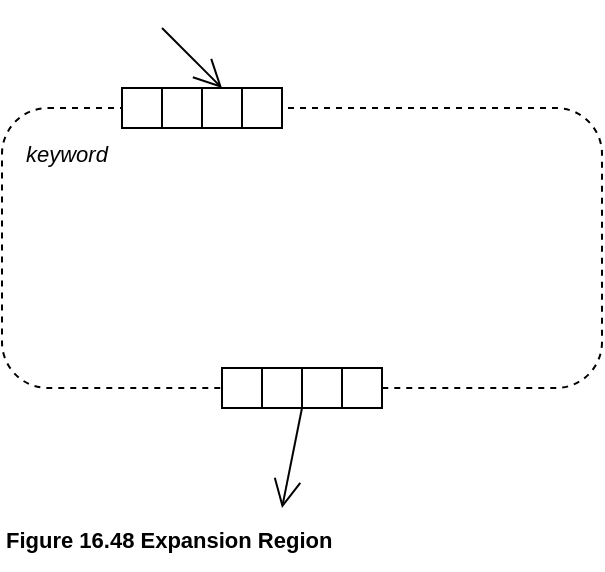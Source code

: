 <mxfile version="21.6.8" type="device" pages="8">
  <diagram name="16.48" id="bBmWOlsHs8DG1bsP0Js9">
    <mxGraphModel dx="878" dy="1372" grid="1" gridSize="10" guides="1" tooltips="1" connect="1" arrows="1" fold="1" page="1" pageScale="1" pageWidth="1169" pageHeight="827" math="0" shadow="0">
      <root>
        <mxCell id="0" />
        <mxCell id="1" parent="0" />
        <mxCell id="QMxZmj_ibqbwuNzn77yx-1" value="&lt;i&gt;keyword&lt;/i&gt;" style="html=1;dashed=1;rounded=1;absoluteArcSize=1;arcSize=46;verticalAlign=top;align=left;spacingTop=10;spacingLeft=10;whiteSpace=wrap;fontFamily=Helvetica;fontSize=11;fontColor=default;" vertex="1" parent="1">
          <mxGeometry y="40" width="300" height="140" as="geometry" />
        </mxCell>
        <mxCell id="QMxZmj_ibqbwuNzn77yx-2" value="" style="group;resizeWidth=0;resizeHeight=0;fontFamily=Helvetica;fontSize=11;fontColor=default;" vertex="1" parent="QMxZmj_ibqbwuNzn77yx-1">
          <mxGeometry width="80" height="20" relative="1" as="geometry">
            <mxPoint x="60" y="-10" as="offset" />
          </mxGeometry>
        </mxCell>
        <mxCell id="QMxZmj_ibqbwuNzn77yx-3" value="" style="resizeWidth=0;resizeHeight=0;points=[[0,0],[0.5,0],[1,0]];html=1;fontFamily=Helvetica;fontSize=11;fontColor=default;" vertex="1" parent="QMxZmj_ibqbwuNzn77yx-2">
          <mxGeometry width="20" height="20" relative="1" as="geometry">
            <mxPoint as="offset" />
          </mxGeometry>
        </mxCell>
        <mxCell id="QMxZmj_ibqbwuNzn77yx-4" value="" style="resizeWidth=0;resizeHeight=0;points=[[0,0],[0.5,0],[1,0]];html=1;fontFamily=Helvetica;fontSize=11;fontColor=default;" vertex="1" parent="QMxZmj_ibqbwuNzn77yx-2">
          <mxGeometry width="20" height="20" relative="1" as="geometry">
            <mxPoint x="20" as="offset" />
          </mxGeometry>
        </mxCell>
        <mxCell id="QMxZmj_ibqbwuNzn77yx-5" value="" style="resizeWidth=0;resizeHeight=0;points=[[0,0],[0.5,0],[1,0]];html=1;fontFamily=Helvetica;fontSize=11;fontColor=default;" vertex="1" parent="QMxZmj_ibqbwuNzn77yx-2">
          <mxGeometry width="20" height="20" relative="1" as="geometry">
            <mxPoint x="40" as="offset" />
          </mxGeometry>
        </mxCell>
        <mxCell id="QMxZmj_ibqbwuNzn77yx-6" value="" style="resizeWidth=0;resizeHeight=0;points=[[0,0],[0.5,0],[1,0]];html=1;fontFamily=Helvetica;fontSize=11;fontColor=default;" vertex="1" parent="QMxZmj_ibqbwuNzn77yx-2">
          <mxGeometry width="20" height="20" relative="1" as="geometry">
            <mxPoint x="60" as="offset" />
          </mxGeometry>
        </mxCell>
        <mxCell id="QMxZmj_ibqbwuNzn77yx-17" value="" style="group;resizeWidth=0;resizeHeight=0;html=1;fontFamily=Helvetica;fontSize=11;fontColor=default;" vertex="1" parent="QMxZmj_ibqbwuNzn77yx-1">
          <mxGeometry x="1" y="1" width="80" height="20" relative="1" as="geometry">
            <mxPoint x="-190" y="-10" as="offset" />
          </mxGeometry>
        </mxCell>
        <mxCell id="QMxZmj_ibqbwuNzn77yx-18" value="" style="resizeWidth=0;resizeHeight=0;points=[[0,1],[0.5,1],[1,1]];html=1;fontFamily=Helvetica;fontSize=11;fontColor=default;" vertex="1" parent="QMxZmj_ibqbwuNzn77yx-17">
          <mxGeometry width="20" height="20" relative="1" as="geometry">
            <mxPoint as="offset" />
          </mxGeometry>
        </mxCell>
        <mxCell id="QMxZmj_ibqbwuNzn77yx-19" value="" style="resizeWidth=0;resizeHeight=0;points=[[0,1],[0.5,1],[1,1]];html=1;fontFamily=Helvetica;fontSize=11;fontColor=default;" vertex="1" parent="QMxZmj_ibqbwuNzn77yx-17">
          <mxGeometry width="20" height="20" relative="1" as="geometry">
            <mxPoint x="20" as="offset" />
          </mxGeometry>
        </mxCell>
        <mxCell id="QMxZmj_ibqbwuNzn77yx-20" value="" style="resizeWidth=0;resizeHeight=0;points=[[0,1],[0.5,1],[1,1]];html=1;fontFamily=Helvetica;fontSize=11;fontColor=default;" vertex="1" parent="QMxZmj_ibqbwuNzn77yx-17">
          <mxGeometry width="20" height="20" relative="1" as="geometry">
            <mxPoint x="40" as="offset" />
          </mxGeometry>
        </mxCell>
        <mxCell id="QMxZmj_ibqbwuNzn77yx-21" value="" style="resizeWidth=0;resizeHeight=0;points=[[0,1],[0.5,1],[1,1]];html=1;fontFamily=Helvetica;fontSize=11;fontColor=default;" vertex="1" parent="QMxZmj_ibqbwuNzn77yx-17">
          <mxGeometry width="20" height="20" relative="1" as="geometry">
            <mxPoint x="60" as="offset" />
          </mxGeometry>
        </mxCell>
        <mxCell id="QMxZmj_ibqbwuNzn77yx-42" style="shape=connector;rounded=0;orthogonalLoop=1;jettySize=auto;html=1;labelBackgroundColor=none;strokeColor=default;fontFamily=Helvetica;fontSize=11;fontColor=default;endArrow=open;endFill=0;endSize=12;entryX=0.5;entryY=0;entryDx=0;entryDy=0;" edge="1" parent="QMxZmj_ibqbwuNzn77yx-1" target="QMxZmj_ibqbwuNzn77yx-5">
          <mxGeometry relative="1" as="geometry">
            <mxPoint x="80" y="-40" as="sourcePoint" />
          </mxGeometry>
        </mxCell>
        <mxCell id="QMxZmj_ibqbwuNzn77yx-43" style="shape=connector;rounded=0;orthogonalLoop=1;jettySize=auto;html=1;exitX=1;exitY=1;exitDx=0;exitDy=0;labelBackgroundColor=none;strokeColor=default;fontFamily=Helvetica;fontSize=11;fontColor=default;endArrow=open;endFill=0;endSize=12;" edge="1" parent="QMxZmj_ibqbwuNzn77yx-1">
          <mxGeometry relative="1" as="geometry">
            <mxPoint x="140" y="200" as="targetPoint" />
            <mxPoint x="150" y="150" as="sourcePoint" />
          </mxGeometry>
        </mxCell>
        <mxCell id="QMxZmj_ibqbwuNzn77yx-44" value="&lt;b&gt;Figure 16.48 Expansion Region&lt;/b&gt;" style="text;html=1;align=left;verticalAlign=middle;resizable=0;points=[];autosize=1;strokeColor=none;fillColor=none;fontSize=11;fontFamily=Helvetica;fontColor=default;" vertex="1" parent="1">
          <mxGeometry y="241" width="190" height="30" as="geometry" />
        </mxCell>
      </root>
    </mxGraphModel>
  </diagram>
  <diagram id="QM66XtTbNOZU-AHZEg-W" name="16.49">
    <mxGraphModel dx="878" dy="1372" grid="1" gridSize="10" guides="1" tooltips="1" connect="1" arrows="1" fold="1" page="1" pageScale="1" pageWidth="1169" pageHeight="827" math="0" shadow="0">
      <root>
        <mxCell id="0" />
        <mxCell id="1" parent="0" />
        <mxCell id="FWrXFtlrVAKw_D48oTx4-1" value="&lt;i&gt;keyword&lt;/i&gt;&lt;br&gt;&lt;br&gt;&lt;blockquote style=&quot;margin: 0 0 0 40px; border: none; padding: 0px;&quot;&gt;identifier: behaviorDescription&lt;/blockquote&gt;" style="html=1;rounded=1;absoluteArcSize=1;arcSize=46;verticalAlign=top;align=left;spacingTop=10;spacingLeft=10;whiteSpace=wrap;fontFamily=Helvetica;fontSize=11;fontColor=default;" vertex="1" parent="1">
          <mxGeometry y="39" width="230" height="81" as="geometry" />
        </mxCell>
        <mxCell id="FWrXFtlrVAKw_D48oTx4-2" value="" style="group;resizeWidth=0;resizeHeight=0;fontFamily=Helvetica;fontSize=11;fontColor=default;" vertex="1" parent="FWrXFtlrVAKw_D48oTx4-1">
          <mxGeometry width="80" height="20" relative="1" as="geometry">
            <mxPoint x="30" y="-10" as="offset" />
          </mxGeometry>
        </mxCell>
        <mxCell id="FWrXFtlrVAKw_D48oTx4-3" value="" style="resizeWidth=0;resizeHeight=0;points=[[0,0],[0.5,0],[1,0]];html=1;fontFamily=Helvetica;fontSize=11;fontColor=default;" vertex="1" parent="FWrXFtlrVAKw_D48oTx4-2">
          <mxGeometry width="20" height="20" relative="1" as="geometry">
            <mxPoint as="offset" />
          </mxGeometry>
        </mxCell>
        <mxCell id="FWrXFtlrVAKw_D48oTx4-4" value="" style="resizeWidth=0;resizeHeight=0;points=[[0,0],[0.5,0],[1,0]];html=1;fontFamily=Helvetica;fontSize=11;fontColor=default;" vertex="1" parent="FWrXFtlrVAKw_D48oTx4-2">
          <mxGeometry width="20" height="20" relative="1" as="geometry">
            <mxPoint x="20" as="offset" />
          </mxGeometry>
        </mxCell>
        <mxCell id="FWrXFtlrVAKw_D48oTx4-5" value="" style="resizeWidth=0;resizeHeight=0;points=[[0,0],[0.5,0],[1,0]];html=1;fontFamily=Helvetica;fontSize=11;fontColor=default;" vertex="1" parent="FWrXFtlrVAKw_D48oTx4-2">
          <mxGeometry width="20" height="20" relative="1" as="geometry">
            <mxPoint x="40" as="offset" />
          </mxGeometry>
        </mxCell>
        <mxCell id="FWrXFtlrVAKw_D48oTx4-6" value="" style="resizeWidth=0;resizeHeight=0;points=[[0,0],[0.5,0],[1,0]];html=1;fontFamily=Helvetica;fontSize=11;fontColor=default;" vertex="1" parent="FWrXFtlrVAKw_D48oTx4-2">
          <mxGeometry width="20" height="20" relative="1" as="geometry">
            <mxPoint x="60" as="offset" />
          </mxGeometry>
        </mxCell>
        <mxCell id="FWrXFtlrVAKw_D48oTx4-7" value="" style="group;resizeWidth=0;resizeHeight=0;html=1;fontFamily=Helvetica;fontSize=11;fontColor=default;" vertex="1" parent="FWrXFtlrVAKw_D48oTx4-1">
          <mxGeometry x="1" y="1" width="80" height="20" relative="1" as="geometry">
            <mxPoint x="-160" y="-10" as="offset" />
          </mxGeometry>
        </mxCell>
        <mxCell id="FWrXFtlrVAKw_D48oTx4-8" value="" style="resizeWidth=0;resizeHeight=0;points=[[0,1],[0.5,1],[1,1]];html=1;fontFamily=Helvetica;fontSize=11;fontColor=default;" vertex="1" parent="FWrXFtlrVAKw_D48oTx4-7">
          <mxGeometry width="20" height="20" relative="1" as="geometry">
            <mxPoint as="offset" />
          </mxGeometry>
        </mxCell>
        <mxCell id="FWrXFtlrVAKw_D48oTx4-9" value="" style="resizeWidth=0;resizeHeight=0;points=[[0,1],[0.5,1],[1,1]];html=1;fontFamily=Helvetica;fontSize=11;fontColor=default;" vertex="1" parent="FWrXFtlrVAKw_D48oTx4-7">
          <mxGeometry width="20" height="20" relative="1" as="geometry">
            <mxPoint x="20" as="offset" />
          </mxGeometry>
        </mxCell>
        <mxCell id="FWrXFtlrVAKw_D48oTx4-10" value="" style="resizeWidth=0;resizeHeight=0;points=[[0,1],[0.5,1],[1,1]];html=1;fontFamily=Helvetica;fontSize=11;fontColor=default;" vertex="1" parent="FWrXFtlrVAKw_D48oTx4-7">
          <mxGeometry width="20" height="20" relative="1" as="geometry">
            <mxPoint x="40" as="offset" />
          </mxGeometry>
        </mxCell>
        <mxCell id="FWrXFtlrVAKw_D48oTx4-11" value="" style="resizeWidth=0;resizeHeight=0;points=[[0,1],[0.5,1],[1,1]];html=1;fontFamily=Helvetica;fontSize=11;fontColor=default;" vertex="1" parent="FWrXFtlrVAKw_D48oTx4-7">
          <mxGeometry width="20" height="20" relative="1" as="geometry">
            <mxPoint x="60" as="offset" />
          </mxGeometry>
        </mxCell>
        <mxCell id="FWrXFtlrVAKw_D48oTx4-12" style="shape=connector;rounded=0;orthogonalLoop=1;jettySize=auto;html=1;labelBackgroundColor=none;strokeColor=default;fontFamily=Helvetica;fontSize=11;fontColor=default;endArrow=open;endFill=0;endSize=12;entryX=0.5;entryY=0;entryDx=0;entryDy=0;" edge="1" parent="FWrXFtlrVAKw_D48oTx4-1">
          <mxGeometry relative="1" as="geometry">
            <mxPoint x="40" y="-39" as="sourcePoint" />
            <mxPoint x="80" y="-10" as="targetPoint" />
          </mxGeometry>
        </mxCell>
        <mxCell id="FWrXFtlrVAKw_D48oTx4-13" style="shape=connector;rounded=0;orthogonalLoop=1;jettySize=auto;html=1;exitX=1;exitY=1;exitDx=0;exitDy=0;labelBackgroundColor=none;strokeColor=default;fontFamily=Helvetica;fontSize=11;fontColor=default;endArrow=open;endFill=0;endSize=12;" edge="1" parent="FWrXFtlrVAKw_D48oTx4-1">
          <mxGeometry relative="1" as="geometry">
            <mxPoint x="102.333" y="120.714" as="targetPoint" />
            <mxPoint x="110" y="91.786" as="sourcePoint" />
          </mxGeometry>
        </mxCell>
        <mxCell id="FWrXFtlrVAKw_D48oTx4-14" value="&lt;b&gt;Figure 16.49 Shorthand notation for expansion region containing single node&lt;/b&gt;" style="text;html=1;align=left;verticalAlign=middle;resizable=0;points=[];autosize=1;strokeColor=none;fillColor=none;fontSize=11;fontFamily=Helvetica;fontColor=default;" vertex="1" parent="1">
          <mxGeometry y="160" width="430" height="30" as="geometry" />
        </mxCell>
      </root>
    </mxGraphModel>
  </diagram>
  <diagram id="GHJMHzLO9I4IyYOpo54x" name="16.50">
    <mxGraphModel dx="878" dy="1372" grid="1" gridSize="10" guides="1" tooltips="1" connect="1" arrows="1" fold="1" page="1" pageScale="1" pageWidth="1169" pageHeight="827" math="0" shadow="0">
      <root>
        <mxCell id="0" />
        <mxCell id="1" parent="0" />
        <mxCell id="cHQvd_dJRWRnFwOQ1Hxx-1" value="&lt;i&gt;keyword&lt;/i&gt;" style="html=1;dashed=1;rounded=1;absoluteArcSize=1;arcSize=46;verticalAlign=top;align=left;spacingTop=10;spacingLeft=10;whiteSpace=wrap;fontFamily=Helvetica;fontSize=11;fontColor=default;" vertex="1" parent="1">
          <mxGeometry y="46" width="300" height="161" as="geometry" />
        </mxCell>
        <mxCell id="cHQvd_dJRWRnFwOQ1Hxx-2" value="" style="group;resizeWidth=0;resizeHeight=0;fontFamily=Helvetica;fontSize=11;fontColor=default;" vertex="1" parent="cHQvd_dJRWRnFwOQ1Hxx-1">
          <mxGeometry width="80" height="20" relative="1" as="geometry">
            <mxPoint x="60" y="-10" as="offset" />
          </mxGeometry>
        </mxCell>
        <mxCell id="cHQvd_dJRWRnFwOQ1Hxx-3" value="" style="resizeWidth=0;resizeHeight=0;points=[[0,0],[0.5,0],[1,0]];html=1;fontFamily=Helvetica;fontSize=11;fontColor=default;" vertex="1" parent="cHQvd_dJRWRnFwOQ1Hxx-2">
          <mxGeometry width="20" height="20" relative="1" as="geometry">
            <mxPoint as="offset" />
          </mxGeometry>
        </mxCell>
        <mxCell id="cHQvd_dJRWRnFwOQ1Hxx-4" value="" style="resizeWidth=0;resizeHeight=0;points=[[0,0],[0.5,0],[1,0]];html=1;fontFamily=Helvetica;fontSize=11;fontColor=default;" vertex="1" parent="cHQvd_dJRWRnFwOQ1Hxx-2">
          <mxGeometry width="20" height="20" relative="1" as="geometry">
            <mxPoint x="20" as="offset" />
          </mxGeometry>
        </mxCell>
        <mxCell id="cHQvd_dJRWRnFwOQ1Hxx-5" value="" style="resizeWidth=0;resizeHeight=0;points=[[0,0],[0.5,0],[1,0]];html=1;fontFamily=Helvetica;fontSize=11;fontColor=default;" vertex="1" parent="cHQvd_dJRWRnFwOQ1Hxx-2">
          <mxGeometry width="20" height="20" relative="1" as="geometry">
            <mxPoint x="40" as="offset" />
          </mxGeometry>
        </mxCell>
        <mxCell id="cHQvd_dJRWRnFwOQ1Hxx-6" value="" style="resizeWidth=0;resizeHeight=0;points=[[0,0],[0.5,0],[1,0]];html=1;fontFamily=Helvetica;fontSize=11;fontColor=default;" vertex="1" parent="cHQvd_dJRWRnFwOQ1Hxx-2">
          <mxGeometry width="20" height="20" relative="1" as="geometry">
            <mxPoint x="60" as="offset" />
          </mxGeometry>
        </mxCell>
        <mxCell id="cHQvd_dJRWRnFwOQ1Hxx-7" value="" style="group;resizeWidth=0;resizeHeight=0;html=1;fontFamily=Helvetica;fontSize=11;fontColor=default;" vertex="1" parent="cHQvd_dJRWRnFwOQ1Hxx-1">
          <mxGeometry x="1" y="1" width="80" height="20" relative="1" as="geometry">
            <mxPoint x="-180" y="-10" as="offset" />
          </mxGeometry>
        </mxCell>
        <mxCell id="cHQvd_dJRWRnFwOQ1Hxx-8" value="" style="resizeWidth=0;resizeHeight=0;points=[[0,1],[0.5,1],[1,1]];html=1;fontFamily=Helvetica;fontSize=11;fontColor=default;" vertex="1" parent="cHQvd_dJRWRnFwOQ1Hxx-7">
          <mxGeometry width="20" height="20" relative="1" as="geometry">
            <mxPoint as="offset" />
          </mxGeometry>
        </mxCell>
        <mxCell id="cHQvd_dJRWRnFwOQ1Hxx-9" value="" style="resizeWidth=0;resizeHeight=0;points=[[0,1],[0.5,1],[1,1]];html=1;fontFamily=Helvetica;fontSize=11;fontColor=default;" vertex="1" parent="cHQvd_dJRWRnFwOQ1Hxx-7">
          <mxGeometry width="20" height="20" relative="1" as="geometry">
            <mxPoint x="20" as="offset" />
          </mxGeometry>
        </mxCell>
        <mxCell id="cHQvd_dJRWRnFwOQ1Hxx-10" value="" style="resizeWidth=0;resizeHeight=0;points=[[0,1],[0.5,1],[1,1]];html=1;fontFamily=Helvetica;fontSize=11;fontColor=default;" vertex="1" parent="cHQvd_dJRWRnFwOQ1Hxx-7">
          <mxGeometry width="20" height="20" relative="1" as="geometry">
            <mxPoint x="40" as="offset" />
          </mxGeometry>
        </mxCell>
        <mxCell id="cHQvd_dJRWRnFwOQ1Hxx-11" value="" style="resizeWidth=0;resizeHeight=0;points=[[0,1],[0.5,1],[1,1]];html=1;fontFamily=Helvetica;fontSize=11;fontColor=default;" vertex="1" parent="cHQvd_dJRWRnFwOQ1Hxx-7">
          <mxGeometry width="20" height="20" relative="1" as="geometry">
            <mxPoint x="60" as="offset" />
          </mxGeometry>
        </mxCell>
        <mxCell id="cHQvd_dJRWRnFwOQ1Hxx-12" style="shape=connector;rounded=0;orthogonalLoop=1;jettySize=auto;html=1;labelBackgroundColor=none;strokeColor=default;fontFamily=Helvetica;fontSize=11;fontColor=default;endArrow=open;endFill=0;endSize=12;entryX=0.5;entryY=0;entryDx=0;entryDy=0;" edge="1" parent="cHQvd_dJRWRnFwOQ1Hxx-1" target="cHQvd_dJRWRnFwOQ1Hxx-5">
          <mxGeometry relative="1" as="geometry">
            <mxPoint x="80" y="-46" as="sourcePoint" />
          </mxGeometry>
        </mxCell>
        <mxCell id="cHQvd_dJRWRnFwOQ1Hxx-13" style="shape=connector;rounded=0;orthogonalLoop=1;jettySize=auto;html=1;exitX=0;exitY=1;exitDx=0;exitDy=0;labelBackgroundColor=none;strokeColor=default;fontFamily=Helvetica;fontSize=11;fontColor=default;endArrow=open;endFill=0;endSize=12;" edge="1" parent="cHQvd_dJRWRnFwOQ1Hxx-1" source="cHQvd_dJRWRnFwOQ1Hxx-10">
          <mxGeometry relative="1" as="geometry">
            <mxPoint x="140" y="211" as="targetPoint" />
            <mxPoint x="150" y="172.5" as="sourcePoint" />
          </mxGeometry>
        </mxCell>
        <mxCell id="SfZ7Hu1IFc5bxv_xxCwx-1" value="&lt;div style=&quot;&quot;&gt;&lt;span style=&quot;background-color: initial;&quot;&gt;identifier: behaviorDescription&lt;/span&gt;&lt;/div&gt;" style="html=1;rounded=1;absoluteArcSize=1;arcSize=46;verticalAlign=top;align=center;spacingTop=10;spacingLeft=10;whiteSpace=wrap;fontFamily=Helvetica;fontSize=11;fontColor=default;" vertex="1" parent="cHQvd_dJRWRnFwOQ1Hxx-1">
          <mxGeometry x="35" y="52.46" width="230" height="56.08" as="geometry" />
        </mxCell>
        <mxCell id="SfZ7Hu1IFc5bxv_xxCwx-2" value="" style="group;resizeWidth=0;resizeHeight=0;fontFamily=Helvetica;fontSize=11;fontColor=default;" vertex="1" parent="SfZ7Hu1IFc5bxv_xxCwx-1">
          <mxGeometry width="80" height="20" relative="1" as="geometry">
            <mxPoint x="70" y="-10" as="offset" />
          </mxGeometry>
        </mxCell>
        <mxCell id="SfZ7Hu1IFc5bxv_xxCwx-5" value="" style="resizeWidth=0;resizeHeight=0;points=[[0,0],[0.5,0],[1,0]];html=1;fontFamily=Helvetica;fontSize=11;fontColor=default;" vertex="1" parent="SfZ7Hu1IFc5bxv_xxCwx-2">
          <mxGeometry width="20" height="20" relative="1" as="geometry">
            <mxPoint x="40" as="offset" />
          </mxGeometry>
        </mxCell>
        <mxCell id="SfZ7Hu1IFc5bxv_xxCwx-7" value="" style="group;resizeWidth=0;resizeHeight=0;html=1;fontFamily=Helvetica;fontSize=11;fontColor=default;" vertex="1" parent="SfZ7Hu1IFc5bxv_xxCwx-1">
          <mxGeometry x="1" y="1" width="80" height="20" relative="1" as="geometry">
            <mxPoint x="-150" y="-10" as="offset" />
          </mxGeometry>
        </mxCell>
        <mxCell id="SfZ7Hu1IFc5bxv_xxCwx-9" value="" style="resizeWidth=0;resizeHeight=0;points=[[0,1],[0.5,1],[1,1]];html=1;fontFamily=Helvetica;fontSize=11;fontColor=default;" vertex="1" parent="SfZ7Hu1IFc5bxv_xxCwx-7">
          <mxGeometry width="20" height="20" relative="1" as="geometry">
            <mxPoint x="20" as="offset" />
          </mxGeometry>
        </mxCell>
        <mxCell id="SfZ7Hu1IFc5bxv_xxCwx-12" style="shape=connector;rounded=0;orthogonalLoop=1;jettySize=auto;html=1;labelBackgroundColor=none;strokeColor=default;fontFamily=Helvetica;fontSize=11;fontColor=default;endArrow=open;endFill=0;endSize=12;entryX=0.5;entryY=0;entryDx=0;entryDy=0;exitX=0.75;exitY=1;exitDx=0;exitDy=0;" edge="1" parent="cHQvd_dJRWRnFwOQ1Hxx-1" source="cHQvd_dJRWRnFwOQ1Hxx-2" target="SfZ7Hu1IFc5bxv_xxCwx-5">
          <mxGeometry relative="1" as="geometry">
            <mxPoint x="75" y="25.459" as="sourcePoint" />
            <mxPoint x="115" y="45.537" as="targetPoint" />
          </mxGeometry>
        </mxCell>
        <mxCell id="SfZ7Hu1IFc5bxv_xxCwx-13" style="shape=connector;rounded=0;orthogonalLoop=1;jettySize=auto;html=1;exitX=0.5;exitY=1;exitDx=0;exitDy=0;labelBackgroundColor=none;strokeColor=default;fontFamily=Helvetica;fontSize=11;fontColor=default;endArrow=open;endFill=0;endSize=12;entryX=0.5;entryY=0;entryDx=0;entryDy=0;" edge="1" parent="cHQvd_dJRWRnFwOQ1Hxx-1" source="SfZ7Hu1IFc5bxv_xxCwx-9" target="cHQvd_dJRWRnFwOQ1Hxx-7">
          <mxGeometry relative="1" as="geometry">
            <mxPoint x="137.333" y="136.036" as="targetPoint" />
            <mxPoint x="145" y="116.007" as="sourcePoint" />
          </mxGeometry>
        </mxCell>
        <mxCell id="cHQvd_dJRWRnFwOQ1Hxx-14" value="&lt;b&gt;Figure 16.50 Full form of previous shorthand notation&lt;/b&gt;" style="text;html=1;align=left;verticalAlign=middle;resizable=0;points=[];autosize=1;strokeColor=none;fillColor=none;fontSize=11;fontFamily=Helvetica;fontColor=default;" vertex="1" parent="1">
          <mxGeometry y="257" width="300" height="30" as="geometry" />
        </mxCell>
      </root>
    </mxGraphModel>
  </diagram>
  <diagram id="j0O1ZlVzwF-22bzD7BE5" name="16.51">
    <mxGraphModel dx="878" dy="545" grid="1" gridSize="10" guides="1" tooltips="1" connect="1" arrows="1" fold="1" page="1" pageScale="1" pageWidth="1169" pageHeight="827" math="0" shadow="0">
      <root>
        <mxCell id="0" />
        <mxCell id="1" parent="0" />
        <mxCell id="eXHgApr6XJoIik02pLrf-3" value="name" style="html=1;dashed=0;rounded=1;absoluteArcSize=1;arcSize=20;verticalAlign=middle;align=center;whiteSpace=wrap;fontFamily=Helvetica;fontSize=11;fontColor=default;" vertex="1" parent="1">
          <mxGeometry width="80" height="40" as="geometry" />
        </mxCell>
        <mxCell id="eXHgApr6XJoIik02pLrf-4" value="*" style="text;resizeWidth=0;resizeHeight=0;points=[];part=1;verticalAlign=middle;align=center;html=1;fontSize=11;fontFamily=Helvetica;fontColor=default;spacingTop=-16;" vertex="1" parent="eXHgApr6XJoIik02pLrf-3">
          <mxGeometry x="1" y="0.5" width="20" height="20" relative="1" as="geometry">
            <mxPoint x="-20" y="-10" as="offset" />
          </mxGeometry>
        </mxCell>
        <mxCell id="eXHgApr6XJoIik02pLrf-5" value="&lt;b&gt;Figure 16.51 Notation for expansion region with one behavior invocation&lt;/b&gt;" style="text;html=1;align=left;verticalAlign=middle;resizable=0;points=[];autosize=1;strokeColor=none;fillColor=none;fontSize=11;fontFamily=Helvetica;fontColor=default;" vertex="1" parent="1">
          <mxGeometry y="40" width="400" height="30" as="geometry" />
        </mxCell>
      </root>
    </mxGraphModel>
  </diagram>
  <diagram id="D3hnNaM1nntfPeO9-uUE" name="16.52">
    <mxGraphModel dx="878" dy="545" grid="1" gridSize="10" guides="1" tooltips="1" connect="1" arrows="1" fold="1" page="1" pageScale="1" pageWidth="1169" pageHeight="827" math="0" shadow="0">
      <root>
        <mxCell id="0" />
        <mxCell id="1" parent="0" />
        <mxCell id="H0XsbW516C0J8K3YuJoE-2" value="«parallel»" style="html=1;dashed=1;rounded=1;absoluteArcSize=1;arcSize=58;verticalAlign=top;align=left;spacingTop=20;spacingLeft=20;whiteSpace=wrap;fontFamily=Helvetica;fontSize=11;fontColor=default;" vertex="1" parent="1">
          <mxGeometry x="30" y="80" width="420" height="220" as="geometry" />
        </mxCell>
        <mxCell id="H0XsbW516C0J8K3YuJoE-3" value="" style="group;resizeWidth=0;resizeHeight=0;fontFamily=Helvetica;fontSize=11;fontColor=default;" vertex="1" parent="H0XsbW516C0J8K3YuJoE-2">
          <mxGeometry width="80" height="20" relative="1" as="geometry">
            <mxPoint x="70" y="-10" as="offset" />
          </mxGeometry>
        </mxCell>
        <mxCell id="H0XsbW516C0J8K3YuJoE-4" value="" style="resizeWidth=0;resizeHeight=0;points=[[0,0],[0.5,0],[1,0]];html=1;fontFamily=Helvetica;fontSize=11;fontColor=default;" vertex="1" parent="H0XsbW516C0J8K3YuJoE-3">
          <mxGeometry width="20" height="20" relative="1" as="geometry">
            <mxPoint as="offset" />
          </mxGeometry>
        </mxCell>
        <mxCell id="H0XsbW516C0J8K3YuJoE-5" value="" style="resizeWidth=0;resizeHeight=0;points=[[0,0],[0.5,0],[1,0]];html=1;fontFamily=Helvetica;fontSize=11;fontColor=default;" vertex="1" parent="H0XsbW516C0J8K3YuJoE-3">
          <mxGeometry width="20" height="20" relative="1" as="geometry">
            <mxPoint x="20" as="offset" />
          </mxGeometry>
        </mxCell>
        <mxCell id="H0XsbW516C0J8K3YuJoE-6" value="" style="resizeWidth=0;resizeHeight=0;points=[[0,0],[0.5,0],[1,0]];html=1;fontFamily=Helvetica;fontSize=11;fontColor=default;" vertex="1" parent="H0XsbW516C0J8K3YuJoE-3">
          <mxGeometry width="20" height="20" relative="1" as="geometry">
            <mxPoint x="40" as="offset" />
          </mxGeometry>
        </mxCell>
        <mxCell id="H0XsbW516C0J8K3YuJoE-7" value="" style="resizeWidth=0;resizeHeight=0;points=[[0,0],[0.5,0],[1,0]];html=1;fontFamily=Helvetica;fontSize=11;fontColor=default;" vertex="1" parent="H0XsbW516C0J8K3YuJoE-3">
          <mxGeometry width="20" height="20" relative="1" as="geometry">
            <mxPoint x="60" as="offset" />
          </mxGeometry>
        </mxCell>
        <mxCell id="H0XsbW516C0J8K3YuJoE-8" value="" style="group;resizeWidth=0;resizeHeight=0;fontFamily=Helvetica;fontSize=11;fontColor=default;" vertex="1" parent="H0XsbW516C0J8K3YuJoE-2">
          <mxGeometry x="1" width="80" height="20" relative="1" as="geometry">
            <mxPoint x="-110" y="-10" as="offset" />
          </mxGeometry>
        </mxCell>
        <mxCell id="H0XsbW516C0J8K3YuJoE-9" value="" style="resizeWidth=0;resizeHeight=0;points=[[0,0],[0.5,0],[1,0]];html=1;fontFamily=Helvetica;fontSize=11;fontColor=default;" vertex="1" parent="H0XsbW516C0J8K3YuJoE-8">
          <mxGeometry width="20" height="20" relative="1" as="geometry">
            <mxPoint as="offset" />
          </mxGeometry>
        </mxCell>
        <mxCell id="H0XsbW516C0J8K3YuJoE-10" value="" style="resizeWidth=0;resizeHeight=0;points=[[0,0],[0.5,0],[1,0]];html=1;fontFamily=Helvetica;fontSize=11;fontColor=default;" vertex="1" parent="H0XsbW516C0J8K3YuJoE-8">
          <mxGeometry width="20" height="20" relative="1" as="geometry">
            <mxPoint x="20" as="offset" />
          </mxGeometry>
        </mxCell>
        <mxCell id="H0XsbW516C0J8K3YuJoE-11" value="" style="resizeWidth=0;resizeHeight=0;points=[[0,0],[0.5,0],[1,0]];html=1;fontFamily=Helvetica;fontSize=11;fontColor=default;" vertex="1" parent="H0XsbW516C0J8K3YuJoE-8">
          <mxGeometry width="20" height="20" relative="1" as="geometry">
            <mxPoint x="40" as="offset" />
          </mxGeometry>
        </mxCell>
        <mxCell id="H0XsbW516C0J8K3YuJoE-12" value="" style="resizeWidth=0;resizeHeight=0;points=[[0,0],[0.5,0],[1,0]];html=1;fontFamily=Helvetica;fontSize=11;fontColor=default;" vertex="1" parent="H0XsbW516C0J8K3YuJoE-8">
          <mxGeometry width="20" height="20" relative="1" as="geometry">
            <mxPoint x="60" as="offset" />
          </mxGeometry>
        </mxCell>
        <mxCell id="H0XsbW516C0J8K3YuJoE-13" value="" style="group;resizeWidth=0;resizeHeight=0;fontFamily=Helvetica;fontSize=11;fontColor=default;" vertex="1" parent="H0XsbW516C0J8K3YuJoE-2">
          <mxGeometry y="1" width="80" height="20" relative="1" as="geometry">
            <mxPoint x="180" y="-10" as="offset" />
          </mxGeometry>
        </mxCell>
        <mxCell id="H0XsbW516C0J8K3YuJoE-14" value="" style="resizeWidth=0;resizeHeight=0;points=[[0,1],[0.5,1],[1,1]];html=1;fontFamily=Helvetica;fontSize=11;fontColor=default;" vertex="1" parent="H0XsbW516C0J8K3YuJoE-13">
          <mxGeometry width="20" height="20" relative="1" as="geometry">
            <mxPoint as="offset" />
          </mxGeometry>
        </mxCell>
        <mxCell id="H0XsbW516C0J8K3YuJoE-15" value="" style="resizeWidth=0;resizeHeight=0;points=[[0,1],[0.5,1],[1,1]];html=1;fontFamily=Helvetica;fontSize=11;fontColor=default;" vertex="1" parent="H0XsbW516C0J8K3YuJoE-13">
          <mxGeometry width="20" height="20" relative="1" as="geometry">
            <mxPoint x="20" as="offset" />
          </mxGeometry>
        </mxCell>
        <mxCell id="H0XsbW516C0J8K3YuJoE-16" value="" style="resizeWidth=0;resizeHeight=0;points=[[0,1],[0.5,1],[1,1]];html=1;fontFamily=Helvetica;fontSize=11;fontColor=default;" vertex="1" parent="H0XsbW516C0J8K3YuJoE-13">
          <mxGeometry width="20" height="20" relative="1" as="geometry">
            <mxPoint x="40" as="offset" />
          </mxGeometry>
        </mxCell>
        <mxCell id="H0XsbW516C0J8K3YuJoE-17" value="" style="resizeWidth=0;resizeHeight=0;points=[[0,1],[0.5,1],[1,1]];html=1;fontFamily=Helvetica;fontSize=11;fontColor=default;" vertex="1" parent="H0XsbW516C0J8K3YuJoE-13">
          <mxGeometry width="20" height="20" relative="1" as="geometry">
            <mxPoint x="60" as="offset" />
          </mxGeometry>
        </mxCell>
        <mxCell id="H0XsbW516C0J8K3YuJoE-62" style="shape=connector;rounded=0;orthogonalLoop=1;jettySize=auto;html=1;exitX=0.5;exitY=0;exitDx=0;exitDy=0;labelBackgroundColor=none;strokeColor=default;fontFamily=Helvetica;fontSize=11;fontColor=default;endArrow=open;endFill=0;endSize=12;entryX=0.5;entryY=0;entryDx=0;entryDy=0;" edge="1" parent="H0XsbW516C0J8K3YuJoE-2" target="H0XsbW516C0J8K3YuJoE-6">
          <mxGeometry relative="1" as="geometry">
            <mxPoint x="70" y="-60" as="sourcePoint" />
          </mxGeometry>
        </mxCell>
        <mxCell id="H0XsbW516C0J8K3YuJoE-63" style="shape=connector;rounded=0;orthogonalLoop=1;jettySize=auto;html=1;exitX=0.5;exitY=0;exitDx=0;exitDy=0;labelBackgroundColor=none;strokeColor=default;fontFamily=Helvetica;fontSize=11;fontColor=default;endArrow=open;endFill=0;endSize=12;entryX=0.5;entryY=0;entryDx=0;entryDy=0;" edge="1" parent="H0XsbW516C0J8K3YuJoE-2" target="H0XsbW516C0J8K3YuJoE-11">
          <mxGeometry relative="1" as="geometry">
            <mxPoint x="400" y="-60" as="sourcePoint" />
          </mxGeometry>
        </mxCell>
        <mxCell id="H0XsbW516C0J8K3YuJoE-44" value="" style="html=1;dashed=0;rounded=1;absoluteArcSize=1;arcSize=36;verticalAlign=middle;align=center;whiteSpace=wrap;fontFamily=Helvetica;fontSize=11;fontColor=default;" vertex="1" parent="1">
          <mxGeometry x="110" y="130" width="120" height="40" as="geometry" />
        </mxCell>
        <mxCell id="H0XsbW516C0J8K3YuJoE-45" value="" style="group;resizeWidth=0;resizeHeight=0;html=1;fontFamily=Helvetica;fontSize=11;fontColor=default;" vertex="1" parent="H0XsbW516C0J8K3YuJoE-44">
          <mxGeometry width="80" height="20" relative="1" as="geometry">
            <mxPoint x="30" y="-10" as="offset" />
          </mxGeometry>
        </mxCell>
        <mxCell id="H0XsbW516C0J8K3YuJoE-48" value="" style="resizeWidth=0;resizeHeight=0;points=[[0,0],[0.5,0],[1,0]];html=1;whiteSpace=wrap;fontFamily=Helvetica;fontSize=11;fontColor=default;" vertex="1" parent="H0XsbW516C0J8K3YuJoE-45">
          <mxGeometry width="20" height="20" relative="1" as="geometry">
            <mxPoint x="40" as="offset" />
          </mxGeometry>
        </mxCell>
        <mxCell id="H0XsbW516C0J8K3YuJoE-50" value="" style="group;resizeWidth=0;resizeHeight=0;html=1;fontFamily=Helvetica;fontSize=11;fontColor=default;" vertex="1" parent="H0XsbW516C0J8K3YuJoE-44">
          <mxGeometry y="1" width="80" height="20" relative="1" as="geometry">
            <mxPoint x="40" y="-10" as="offset" />
          </mxGeometry>
        </mxCell>
        <mxCell id="H0XsbW516C0J8K3YuJoE-54" value="" style="resizeWidth=0;resizeHeight=0;points=[[0,1],[0.5,1],[1,1]];html=1;whiteSpace=wrap;fontFamily=Helvetica;fontSize=11;fontColor=default;" vertex="1" parent="H0XsbW516C0J8K3YuJoE-50">
          <mxGeometry width="20" height="20" relative="1" as="geometry">
            <mxPoint x="60" as="offset" />
          </mxGeometry>
        </mxCell>
        <mxCell id="H0XsbW516C0J8K3YuJoE-55" value="" style="html=1;dashed=0;rounded=1;absoluteArcSize=1;arcSize=36;verticalAlign=middle;align=center;whiteSpace=wrap;fontFamily=Helvetica;fontSize=11;fontColor=default;" vertex="1" parent="1">
          <mxGeometry x="280" y="190" width="120" height="40" as="geometry" />
        </mxCell>
        <mxCell id="H0XsbW516C0J8K3YuJoE-56" value="" style="group;resizeWidth=0;resizeHeight=0;html=1;fontFamily=Helvetica;fontSize=11;fontColor=default;" vertex="1" parent="H0XsbW516C0J8K3YuJoE-55">
          <mxGeometry width="80" height="20" relative="1" as="geometry">
            <mxPoint x="30" y="-10" as="offset" />
          </mxGeometry>
        </mxCell>
        <mxCell id="H0XsbW516C0J8K3YuJoE-57" value="" style="resizeWidth=0;resizeHeight=0;points=[[0,0],[0.5,0],[1,0]];html=1;whiteSpace=wrap;fontFamily=Helvetica;fontSize=11;fontColor=default;" vertex="1" parent="H0XsbW516C0J8K3YuJoE-56">
          <mxGeometry width="20" height="20" relative="1" as="geometry">
            <mxPoint x="40" as="offset" />
          </mxGeometry>
        </mxCell>
        <mxCell id="H0XsbW516C0J8K3YuJoE-58" value="" style="group;resizeWidth=0;resizeHeight=0;html=1;fontFamily=Helvetica;fontSize=11;fontColor=default;" vertex="1" parent="H0XsbW516C0J8K3YuJoE-55">
          <mxGeometry y="1" width="80" height="20" relative="1" as="geometry">
            <mxPoint x="10" y="-10" as="offset" />
          </mxGeometry>
        </mxCell>
        <mxCell id="H0XsbW516C0J8K3YuJoE-59" value="" style="resizeWidth=0;resizeHeight=0;points=[[0,1],[0.5,1],[1,1]];html=1;whiteSpace=wrap;fontFamily=Helvetica;fontSize=11;fontColor=default;" vertex="1" parent="H0XsbW516C0J8K3YuJoE-58">
          <mxGeometry width="20" height="20" relative="1" as="geometry">
            <mxPoint x="60" as="offset" />
          </mxGeometry>
        </mxCell>
        <mxCell id="H0XsbW516C0J8K3YuJoE-60" value="" style="group;resizeWidth=0;resizeHeight=0;html=1;fontFamily=Helvetica;fontSize=11;fontColor=default;" vertex="1" parent="H0XsbW516C0J8K3YuJoE-55">
          <mxGeometry width="80" height="20" relative="1" as="geometry">
            <mxPoint x="-50" y="10" as="offset" />
          </mxGeometry>
        </mxCell>
        <mxCell id="H0XsbW516C0J8K3YuJoE-61" value="" style="resizeWidth=0;resizeHeight=0;points=[[0,0],[0.5,0],[1,0]];html=1;whiteSpace=wrap;fontFamily=Helvetica;fontSize=11;fontColor=default;" vertex="1" parent="H0XsbW516C0J8K3YuJoE-60">
          <mxGeometry width="20" height="20" relative="1" as="geometry">
            <mxPoint x="40" as="offset" />
          </mxGeometry>
        </mxCell>
        <mxCell id="H0XsbW516C0J8K3YuJoE-64" style="shape=connector;rounded=0;orthogonalLoop=1;jettySize=auto;html=1;labelBackgroundColor=none;strokeColor=default;fontFamily=Helvetica;fontSize=11;fontColor=default;endArrow=open;endFill=0;endSize=12;" edge="1" parent="1" source="H0XsbW516C0J8K3YuJoE-6" target="H0XsbW516C0J8K3YuJoE-48">
          <mxGeometry relative="1" as="geometry" />
        </mxCell>
        <mxCell id="H0XsbW516C0J8K3YuJoE-65" style="shape=connector;rounded=0;orthogonalLoop=1;jettySize=auto;html=1;exitX=1;exitY=0.75;exitDx=0;exitDy=0;entryX=0;entryY=0.55;entryDx=0;entryDy=0;entryPerimeter=0;labelBackgroundColor=none;strokeColor=default;fontFamily=Helvetica;fontSize=11;fontColor=default;endArrow=open;endFill=0;endSize=12;" edge="1" parent="1" source="H0XsbW516C0J8K3YuJoE-50" target="H0XsbW516C0J8K3YuJoE-61">
          <mxGeometry relative="1" as="geometry" />
        </mxCell>
        <mxCell id="H0XsbW516C0J8K3YuJoE-66" style="shape=connector;rounded=0;orthogonalLoop=1;jettySize=auto;html=1;exitX=0.5;exitY=1;exitDx=0;exitDy=0;labelBackgroundColor=none;strokeColor=default;fontFamily=Helvetica;fontSize=11;fontColor=default;endArrow=open;endFill=0;endSize=12;" edge="1" parent="1" source="H0XsbW516C0J8K3YuJoE-8" target="H0XsbW516C0J8K3YuJoE-57">
          <mxGeometry relative="1" as="geometry" />
        </mxCell>
        <mxCell id="H0XsbW516C0J8K3YuJoE-67" style="shape=connector;rounded=0;orthogonalLoop=1;jettySize=auto;html=1;entryX=0.5;entryY=0;entryDx=0;entryDy=0;labelBackgroundColor=none;strokeColor=default;fontFamily=Helvetica;fontSize=11;fontColor=default;endArrow=open;endFill=0;endSize=12;" edge="1" parent="1" source="H0XsbW516C0J8K3YuJoE-59" target="H0XsbW516C0J8K3YuJoE-13">
          <mxGeometry relative="1" as="geometry" />
        </mxCell>
        <mxCell id="H0XsbW516C0J8K3YuJoE-68" style="shape=connector;rounded=0;orthogonalLoop=1;jettySize=auto;html=1;labelBackgroundColor=none;strokeColor=default;fontFamily=Helvetica;fontSize=11;fontColor=default;endArrow=open;endFill=0;endSize=12;" edge="1" parent="1" source="H0XsbW516C0J8K3YuJoE-13">
          <mxGeometry relative="1" as="geometry">
            <mxPoint x="230" y="360" as="targetPoint" />
          </mxGeometry>
        </mxCell>
        <mxCell id="H0XsbW516C0J8K3YuJoE-69" value="&lt;b&gt;Figure 16.52 Expansion region with two inputs and one output&lt;/b&gt;" style="text;html=1;align=left;verticalAlign=middle;resizable=0;points=[];autosize=1;strokeColor=none;fillColor=none;fontSize=11;fontFamily=Helvetica;fontColor=default;" vertex="1" parent="1">
          <mxGeometry x="30" y="360" width="350" height="30" as="geometry" />
        </mxCell>
      </root>
    </mxGraphModel>
  </diagram>
  <diagram id="5esWNVdvNmKjBmz1GHLs" name="16.53">
    <mxGraphModel dx="1033" dy="641" grid="1" gridSize="10" guides="1" tooltips="1" connect="1" arrows="1" fold="1" page="1" pageScale="1" pageWidth="1169" pageHeight="827" math="0" shadow="0">
      <root>
        <mxCell id="0" />
        <mxCell id="1" parent="0" />
        <mxCell id="MCOw-SuPKAGGeTJKmDi0-1" value="«parallel»" style="html=1;dashed=1;rounded=1;absoluteArcSize=1;arcSize=20;verticalAlign=top;align=left;spacingTop=20;spacingLeft=20;whiteSpace=wrap;fontFamily=Helvetica;fontSize=11;fontColor=default;direction=south;" vertex="1" parent="1">
          <mxGeometry x="20" y="200" width="540" height="190" as="geometry" />
        </mxCell>
        <mxCell id="MCOw-SuPKAGGeTJKmDi0-134" value="" style="group;resizeWidth=0;resizeHeight=0;fontFamily=Helvetica;fontSize=11;fontColor=default;" vertex="1" parent="1">
          <mxGeometry x="100" y="380" width="80" height="20" as="geometry" />
        </mxCell>
        <mxCell id="MCOw-SuPKAGGeTJKmDi0-135" value="" style="resizeWidth=0;resizeHeight=0;points=[[0,1],[0.5,1],[1,1]];html=1;fontFamily=Helvetica;fontSize=11;fontColor=default;" vertex="1" parent="MCOw-SuPKAGGeTJKmDi0-134">
          <mxGeometry width="20" height="20" relative="1" as="geometry">
            <mxPoint as="offset" />
          </mxGeometry>
        </mxCell>
        <mxCell id="MCOw-SuPKAGGeTJKmDi0-136" value="" style="resizeWidth=0;resizeHeight=0;points=[[0,1],[0.5,1],[1,1]];html=1;fontFamily=Helvetica;fontSize=11;fontColor=default;" vertex="1" parent="MCOw-SuPKAGGeTJKmDi0-134">
          <mxGeometry width="20" height="20" relative="1" as="geometry">
            <mxPoint x="20" as="offset" />
          </mxGeometry>
        </mxCell>
        <mxCell id="MCOw-SuPKAGGeTJKmDi0-137" value="" style="resizeWidth=0;resizeHeight=0;points=[[0,1],[0.5,1],[1,1]];html=1;fontFamily=Helvetica;fontSize=11;fontColor=default;" vertex="1" parent="MCOw-SuPKAGGeTJKmDi0-134">
          <mxGeometry width="20" height="20" relative="1" as="geometry">
            <mxPoint x="40" as="offset" />
          </mxGeometry>
        </mxCell>
        <mxCell id="MCOw-SuPKAGGeTJKmDi0-138" value="" style="resizeWidth=0;resizeHeight=0;points=[[0,1],[0.5,1],[1,1]];html=1;fontFamily=Helvetica;fontSize=11;fontColor=default;" vertex="1" parent="MCOw-SuPKAGGeTJKmDi0-134">
          <mxGeometry width="20" height="20" relative="1" as="geometry">
            <mxPoint x="60" as="offset" />
          </mxGeometry>
        </mxCell>
        <mxCell id="MCOw-SuPKAGGeTJKmDi0-139" value="" style="group;resizeWidth=0;resizeHeight=0;html=1;fontFamily=Helvetica;fontSize=11;fontColor=default;" vertex="1" parent="1">
          <mxGeometry x="380" y="380" width="80" height="20" as="geometry" />
        </mxCell>
        <mxCell id="MCOw-SuPKAGGeTJKmDi0-140" value="" style="resizeWidth=0;resizeHeight=0;points=[[0,1],[0.5,1],[1,1]];html=1;fontFamily=Helvetica;fontSize=11;fontColor=default;" vertex="1" parent="MCOw-SuPKAGGeTJKmDi0-139">
          <mxGeometry width="20" height="20" relative="1" as="geometry">
            <mxPoint as="offset" />
          </mxGeometry>
        </mxCell>
        <mxCell id="MCOw-SuPKAGGeTJKmDi0-141" value="" style="resizeWidth=0;resizeHeight=0;points=[[0,1],[0.5,1],[1,1]];html=1;fontFamily=Helvetica;fontSize=11;fontColor=default;" vertex="1" parent="MCOw-SuPKAGGeTJKmDi0-139">
          <mxGeometry width="20" height="20" relative="1" as="geometry">
            <mxPoint x="20" as="offset" />
          </mxGeometry>
        </mxCell>
        <mxCell id="MCOw-SuPKAGGeTJKmDi0-142" value="" style="resizeWidth=0;resizeHeight=0;points=[[0,1],[0.5,1],[1,1]];html=1;fontFamily=Helvetica;fontSize=11;fontColor=default;" vertex="1" parent="MCOw-SuPKAGGeTJKmDi0-139">
          <mxGeometry width="20" height="20" relative="1" as="geometry">
            <mxPoint x="40" as="offset" />
          </mxGeometry>
        </mxCell>
        <mxCell id="MCOw-SuPKAGGeTJKmDi0-143" value="" style="resizeWidth=0;resizeHeight=0;points=[[0,1],[0.5,1],[1,1]];html=1;fontFamily=Helvetica;fontSize=11;fontColor=default;" vertex="1" parent="MCOw-SuPKAGGeTJKmDi0-139">
          <mxGeometry width="20" height="20" relative="1" as="geometry">
            <mxPoint x="60" as="offset" />
          </mxGeometry>
        </mxCell>
        <mxCell id="MCOw-SuPKAGGeTJKmDi0-144" value="" style="group;resizeWidth=0;resizeHeight=0;fontFamily=Helvetica;fontSize=11;fontColor=default;" vertex="1" parent="1">
          <mxGeometry x="130" y="190" width="80" height="20" as="geometry" />
        </mxCell>
        <mxCell id="MCOw-SuPKAGGeTJKmDi0-145" value="" style="resizeWidth=0;resizeHeight=0;points=[[0,0],[0.5,0],[1,0]];html=1;fontFamily=Helvetica;fontSize=11;fontColor=default;" vertex="1" parent="MCOw-SuPKAGGeTJKmDi0-144">
          <mxGeometry width="20" height="20" relative="1" as="geometry">
            <mxPoint as="offset" />
          </mxGeometry>
        </mxCell>
        <mxCell id="MCOw-SuPKAGGeTJKmDi0-146" value="" style="resizeWidth=0;resizeHeight=0;points=[[0,0],[0.5,0],[1,0]];html=1;fontFamily=Helvetica;fontSize=11;fontColor=default;" vertex="1" parent="MCOw-SuPKAGGeTJKmDi0-144">
          <mxGeometry width="20" height="20" relative="1" as="geometry">
            <mxPoint x="20" as="offset" />
          </mxGeometry>
        </mxCell>
        <mxCell id="MCOw-SuPKAGGeTJKmDi0-147" value="" style="resizeWidth=0;resizeHeight=0;points=[[0,0],[0.5,0],[1,0]];html=1;fontFamily=Helvetica;fontSize=11;fontColor=default;" vertex="1" parent="MCOw-SuPKAGGeTJKmDi0-144">
          <mxGeometry width="20" height="20" relative="1" as="geometry">
            <mxPoint x="40" as="offset" />
          </mxGeometry>
        </mxCell>
        <mxCell id="MCOw-SuPKAGGeTJKmDi0-148" value="" style="resizeWidth=0;resizeHeight=0;points=[[0,0],[0.5,0],[1,0]];html=1;fontFamily=Helvetica;fontSize=11;fontColor=default;" vertex="1" parent="MCOw-SuPKAGGeTJKmDi0-144">
          <mxGeometry width="20" height="20" relative="1" as="geometry">
            <mxPoint x="60" as="offset" />
          </mxGeometry>
        </mxCell>
        <mxCell id="MCOw-SuPKAGGeTJKmDi0-149" value="" style="group;resizeWidth=0;resizeHeight=0;fontFamily=Helvetica;fontSize=11;fontColor=default;" vertex="1" parent="1">
          <mxGeometry x="400" y="190" width="80" height="20" as="geometry" />
        </mxCell>
        <mxCell id="MCOw-SuPKAGGeTJKmDi0-150" value="" style="resizeWidth=0;resizeHeight=0;points=[[0,0],[0.5,0],[1,0]];html=1;fontFamily=Helvetica;fontSize=11;fontColor=default;" vertex="1" parent="MCOw-SuPKAGGeTJKmDi0-149">
          <mxGeometry width="20" height="20" relative="1" as="geometry">
            <mxPoint as="offset" />
          </mxGeometry>
        </mxCell>
        <mxCell id="MCOw-SuPKAGGeTJKmDi0-151" value="" style="resizeWidth=0;resizeHeight=0;points=[[0,0],[0.5,0],[1,0]];html=1;fontFamily=Helvetica;fontSize=11;fontColor=default;" vertex="1" parent="MCOw-SuPKAGGeTJKmDi0-149">
          <mxGeometry width="20" height="20" relative="1" as="geometry">
            <mxPoint x="20" as="offset" />
          </mxGeometry>
        </mxCell>
        <mxCell id="MCOw-SuPKAGGeTJKmDi0-152" value="" style="resizeWidth=0;resizeHeight=0;points=[[0,0],[0.5,0],[1,0]];html=1;fontFamily=Helvetica;fontSize=11;fontColor=default;" vertex="1" parent="MCOw-SuPKAGGeTJKmDi0-149">
          <mxGeometry width="20" height="20" relative="1" as="geometry">
            <mxPoint x="40" as="offset" />
          </mxGeometry>
        </mxCell>
        <mxCell id="MCOw-SuPKAGGeTJKmDi0-153" value="" style="resizeWidth=0;resizeHeight=0;points=[[0,0],[0.5,0],[1,0]];html=1;fontFamily=Helvetica;fontSize=11;fontColor=default;" vertex="1" parent="MCOw-SuPKAGGeTJKmDi0-149">
          <mxGeometry width="20" height="20" relative="1" as="geometry">
            <mxPoint x="60" as="offset" />
          </mxGeometry>
        </mxCell>
        <mxCell id="MCOw-SuPKAGGeTJKmDi0-154" value="" style="group;resizeWidth=0;resizeHeight=0;fontFamily=Helvetica;fontSize=11;fontColor=default;" vertex="1" parent="1">
          <mxGeometry x="260" y="190" width="80" height="20" as="geometry" />
        </mxCell>
        <mxCell id="MCOw-SuPKAGGeTJKmDi0-155" value="" style="resizeWidth=0;resizeHeight=0;points=[[0,0],[0.5,0],[1,0]];html=1;fontFamily=Helvetica;fontSize=11;fontColor=default;" vertex="1" parent="MCOw-SuPKAGGeTJKmDi0-154">
          <mxGeometry width="20" height="20" relative="1" as="geometry">
            <mxPoint as="offset" />
          </mxGeometry>
        </mxCell>
        <mxCell id="MCOw-SuPKAGGeTJKmDi0-156" value="" style="resizeWidth=0;resizeHeight=0;points=[[0,0],[0.5,0],[1,0]];html=1;fontFamily=Helvetica;fontSize=11;fontColor=default;" vertex="1" parent="MCOw-SuPKAGGeTJKmDi0-154">
          <mxGeometry width="20" height="20" relative="1" as="geometry">
            <mxPoint x="20" as="offset" />
          </mxGeometry>
        </mxCell>
        <mxCell id="MCOw-SuPKAGGeTJKmDi0-157" value="" style="resizeWidth=0;resizeHeight=0;points=[[0,0],[0.5,0],[1,0]];html=1;fontFamily=Helvetica;fontSize=11;fontColor=default;" vertex="1" parent="MCOw-SuPKAGGeTJKmDi0-154">
          <mxGeometry width="20" height="20" relative="1" as="geometry">
            <mxPoint x="40" as="offset" />
          </mxGeometry>
        </mxCell>
        <mxCell id="MCOw-SuPKAGGeTJKmDi0-158" value="" style="resizeWidth=0;resizeHeight=0;points=[[0,0],[0.5,0],[1,0]];html=1;fontFamily=Helvetica;fontSize=11;fontColor=default;" vertex="1" parent="MCOw-SuPKAGGeTJKmDi0-154">
          <mxGeometry width="20" height="20" relative="1" as="geometry">
            <mxPoint x="60" as="offset" />
          </mxGeometry>
        </mxCell>
        <mxCell id="MCOw-SuPKAGGeTJKmDi0-159" style="shape=connector;rounded=0;orthogonalLoop=1;jettySize=auto;html=1;labelBackgroundColor=none;strokeColor=default;fontFamily=Helvetica;fontSize=11;fontColor=default;endArrow=open;endFill=0;endSize=12;exitX=0.5;exitY=-0.167;exitDx=0;exitDy=0;exitPerimeter=0;" edge="1" parent="1" source="MCOw-SuPKAGGeTJKmDi0-162" target="MCOw-SuPKAGGeTJKmDi0-161">
          <mxGeometry relative="1" as="geometry" />
        </mxCell>
        <mxCell id="MCOw-SuPKAGGeTJKmDi0-160" style="edgeStyle=orthogonalEdgeStyle;shape=connector;rounded=0;orthogonalLoop=1;jettySize=auto;html=1;exitX=0.5;exitY=1;exitDx=0;exitDy=0;labelBackgroundColor=none;strokeColor=default;fontFamily=Helvetica;fontSize=11;fontColor=default;endArrow=open;endFill=0;endSize=12;" edge="1" parent="1" source="MCOw-SuPKAGGeTJKmDi0-161" target="MCOw-SuPKAGGeTJKmDi0-137">
          <mxGeometry relative="1" as="geometry" />
        </mxCell>
        <mxCell id="MCOw-SuPKAGGeTJKmDi0-161" value="nxteven = lower + upper" style="html=1;align=center;verticalAlign=middle;rounded=1;absoluteArcSize=1;arcSize=10;dashed=0;whiteSpace=wrap;fontFamily=Helvetica;fontSize=11;fontColor=default;" vertex="1" parent="1">
          <mxGeometry x="80" y="290" width="140" height="30" as="geometry" />
        </mxCell>
        <mxCell id="MCOw-SuPKAGGeTJKmDi0-162" value="lower: Complex" style="text;html=1;align=center;verticalAlign=middle;resizable=0;points=[];autosize=1;strokeColor=none;fillColor=none;fontSize=11;fontFamily=Helvetica;fontColor=default;" vertex="1" parent="1">
          <mxGeometry x="120" y="211" width="100" height="30" as="geometry" />
        </mxCell>
        <mxCell id="MCOw-SuPKAGGeTJKmDi0-163" style="edgeStyle=orthogonalEdgeStyle;shape=connector;rounded=0;orthogonalLoop=1;jettySize=auto;html=1;exitX=0.5;exitY=1;exitDx=0;exitDy=0;entryX=0.5;entryY=0;entryDx=0;entryDy=0;labelBackgroundColor=none;strokeColor=default;fontFamily=Helvetica;fontSize=11;fontColor=default;endArrow=open;endFill=0;endSize=12;" edge="1" parent="1" source="MCOw-SuPKAGGeTJKmDi0-164" target="MCOw-SuPKAGGeTJKmDi0-139">
          <mxGeometry relative="1" as="geometry" />
        </mxCell>
        <mxCell id="MCOw-SuPKAGGeTJKmDi0-164" value="nxtodd = (lower - upper) * root" style="html=1;align=center;verticalAlign=middle;rounded=1;absoluteArcSize=1;arcSize=10;dashed=0;whiteSpace=wrap;fontFamily=Helvetica;fontSize=11;fontColor=default;" vertex="1" parent="1">
          <mxGeometry x="335" y="290" width="170" height="30" as="geometry" />
        </mxCell>
        <mxCell id="MCOw-SuPKAGGeTJKmDi0-165" style="shape=connector;rounded=0;orthogonalLoop=1;jettySize=auto;html=1;entryX=0.75;entryY=0;entryDx=0;entryDy=0;labelBackgroundColor=none;strokeColor=default;fontFamily=Helvetica;fontSize=11;fontColor=default;endArrow=open;endFill=0;endSize=12;exitX=0.05;exitY=1;exitDx=0;exitDy=0;exitPerimeter=0;" edge="1" parent="1" source="MCOw-SuPKAGGeTJKmDi0-157" target="MCOw-SuPKAGGeTJKmDi0-161">
          <mxGeometry relative="1" as="geometry" />
        </mxCell>
        <mxCell id="MCOw-SuPKAGGeTJKmDi0-166" style="shape=connector;rounded=0;orthogonalLoop=1;jettySize=auto;html=1;entryX=0.75;entryY=0;entryDx=0;entryDy=0;labelBackgroundColor=none;strokeColor=default;fontFamily=Helvetica;fontSize=11;fontColor=default;endArrow=open;endFill=0;endSize=12;exitX=0.4;exitY=1;exitDx=0;exitDy=0;exitPerimeter=0;" edge="1" parent="1" source="MCOw-SuPKAGGeTJKmDi0-158" target="MCOw-SuPKAGGeTJKmDi0-164">
          <mxGeometry relative="1" as="geometry" />
        </mxCell>
        <mxCell id="MCOw-SuPKAGGeTJKmDi0-167" style="shape=connector;rounded=0;orthogonalLoop=1;jettySize=auto;html=1;entryX=0.171;entryY=0;entryDx=0;entryDy=0;entryPerimeter=0;labelBackgroundColor=none;strokeColor=default;fontFamily=Helvetica;fontSize=11;fontColor=default;endArrow=open;endFill=0;endSize=12;" edge="1" parent="1" target="MCOw-SuPKAGGeTJKmDi0-164">
          <mxGeometry relative="1" as="geometry">
            <mxPoint x="200" y="210" as="sourcePoint" />
          </mxGeometry>
        </mxCell>
        <mxCell id="MCOw-SuPKAGGeTJKmDi0-168" style="shape=connector;rounded=0;orthogonalLoop=1;jettySize=auto;html=1;entryX=0.824;entryY=0.033;entryDx=0;entryDy=0;entryPerimeter=0;labelBackgroundColor=none;strokeColor=default;fontFamily=Helvetica;fontSize=11;fontColor=default;endArrow=open;endFill=0;endSize=12;" edge="1" parent="1" source="MCOw-SuPKAGGeTJKmDi0-152" target="MCOw-SuPKAGGeTJKmDi0-164">
          <mxGeometry relative="1" as="geometry" />
        </mxCell>
        <mxCell id="MCOw-SuPKAGGeTJKmDi0-169" value="upper: Complex" style="text;html=1;align=center;verticalAlign=middle;resizable=0;points=[];autosize=1;strokeColor=none;fillColor=none;fontSize=11;fontFamily=Helvetica;fontColor=default;" vertex="1" parent="1">
          <mxGeometry x="250" y="211" width="100" height="30" as="geometry" />
        </mxCell>
        <mxCell id="MCOw-SuPKAGGeTJKmDi0-170" value="root: Complex" style="text;html=1;align=center;verticalAlign=middle;resizable=0;points=[];autosize=1;strokeColor=none;fillColor=none;fontSize=11;fontFamily=Helvetica;fontColor=default;" vertex="1" parent="1">
          <mxGeometry x="395" y="211" width="90" height="30" as="geometry" />
        </mxCell>
        <mxCell id="MCOw-SuPKAGGeTJKmDi0-171" value="nxteven: Complex" style="text;html=1;align=center;verticalAlign=middle;resizable=0;points=[];autosize=1;strokeColor=none;fillColor=none;fontSize=11;fontFamily=Helvetica;fontColor=default;" vertex="1" parent="1">
          <mxGeometry x="40" y="350" width="110" height="30" as="geometry" />
        </mxCell>
        <mxCell id="MCOw-SuPKAGGeTJKmDi0-172" value="nxtodd: Complex" style="text;html=1;align=center;verticalAlign=middle;resizable=0;points=[];autosize=1;strokeColor=none;fillColor=none;fontSize=11;fontFamily=Helvetica;fontColor=default;" vertex="1" parent="1">
          <mxGeometry x="420" y="350" width="110" height="30" as="geometry" />
        </mxCell>
        <mxCell id="MCOw-SuPKAGGeTJKmDi0-174" style="shape=connector;rounded=0;orthogonalLoop=1;jettySize=auto;html=1;entryX=0;entryY=0;entryDx=0;entryDy=0;labelBackgroundColor=none;strokeColor=default;fontFamily=Helvetica;fontSize=11;fontColor=default;endArrow=open;endFill=0;endSize=12;" edge="1" parent="1" source="MCOw-SuPKAGGeTJKmDi0-173" target="MCOw-SuPKAGGeTJKmDi0-152">
          <mxGeometry relative="1" as="geometry" />
        </mxCell>
        <mxCell id="MCOw-SuPKAGGeTJKmDi0-173" value="" style="whiteSpace=wrap;html=1;fontFamily=Helvetica;fontSize=11;fontColor=default;" vertex="1" parent="1">
          <mxGeometry x="400" y="60" width="60" height="20" as="geometry" />
        </mxCell>
        <mxCell id="MCOw-SuPKAGGeTJKmDi0-175" value="V: Array&amp;lt;Complex&amp;gt;" style="text;html=1;align=center;verticalAlign=middle;resizable=0;points=[];autosize=1;strokeColor=none;fillColor=none;fontSize=11;fontFamily=Helvetica;fontColor=default;" vertex="1" parent="1">
          <mxGeometry x="380" y="30" width="120" height="30" as="geometry" />
        </mxCell>
        <mxCell id="MCOw-SuPKAGGeTJKmDi0-176" value="Slower, Supper = cut(S)" style="html=1;dashed=0;rounded=1;absoluteArcSize=1;arcSize=32;verticalAlign=middle;align=center;whiteSpace=wrap;fontFamily=Helvetica;fontSize=11;fontColor=default;" vertex="1" parent="1">
          <mxGeometry x="190" y="70" width="170" height="60" as="geometry" />
        </mxCell>
        <mxCell id="MCOw-SuPKAGGeTJKmDi0-187" value="S: Array&amp;lt;Complex&amp;gt;" style="text;html=1;align=center;verticalAlign=middle;resizable=0;points=[];autosize=1;strokeColor=none;fillColor=none;fontSize=11;fontFamily=Helvetica;fontColor=default;" vertex="1" parent="1">
          <mxGeometry x="120" y="5" width="120" height="30" as="geometry" />
        </mxCell>
        <mxCell id="MCOw-SuPKAGGeTJKmDi0-190" style="edgeStyle=orthogonalEdgeStyle;shape=connector;rounded=0;orthogonalLoop=1;jettySize=auto;html=1;entryX=0.5;entryY=0;entryDx=0;entryDy=0;labelBackgroundColor=none;strokeColor=default;fontFamily=Helvetica;fontSize=11;fontColor=default;endArrow=open;endFill=0;endSize=12;" edge="1" parent="1" source="MCOw-SuPKAGGeTJKmDi0-188" target="MCOw-SuPKAGGeTJKmDi0-189">
          <mxGeometry relative="1" as="geometry" />
        </mxCell>
        <mxCell id="MCOw-SuPKAGGeTJKmDi0-188" value="" style="whiteSpace=wrap;html=1;fontFamily=Helvetica;fontSize=11;fontColor=default;" vertex="1" parent="1">
          <mxGeometry x="240" y="10" width="60" height="20" as="geometry" />
        </mxCell>
        <mxCell id="MCOw-SuPKAGGeTJKmDi0-189" value="" style="whiteSpace=wrap;html=1;fontFamily=Helvetica;fontSize=11;fontColor=default;" vertex="1" parent="1">
          <mxGeometry x="240" y="60" width="60" height="20" as="geometry" />
        </mxCell>
        <mxCell id="MCOw-SuPKAGGeTJKmDi0-194" style="shape=connector;rounded=0;orthogonalLoop=1;jettySize=auto;html=1;entryX=0;entryY=0;entryDx=0;entryDy=0;labelBackgroundColor=none;strokeColor=default;fontFamily=Helvetica;fontSize=11;fontColor=default;endArrow=open;endFill=0;endSize=12;exitX=0.5;exitY=1;exitDx=0;exitDy=0;" edge="1" parent="1" source="MCOw-SuPKAGGeTJKmDi0-191" target="MCOw-SuPKAGGeTJKmDi0-147">
          <mxGeometry relative="1" as="geometry" />
        </mxCell>
        <mxCell id="MCOw-SuPKAGGeTJKmDi0-191" value="" style="whiteSpace=wrap;html=1;fontFamily=Helvetica;fontSize=11;fontColor=default;" vertex="1" parent="1">
          <mxGeometry x="209" y="120" width="60" height="20" as="geometry" />
        </mxCell>
        <mxCell id="MCOw-SuPKAGGeTJKmDi0-193" style="shape=connector;rounded=0;orthogonalLoop=1;jettySize=auto;html=1;exitX=0.5;exitY=1;exitDx=0;exitDy=0;entryX=0.5;entryY=0;entryDx=0;entryDy=0;labelBackgroundColor=none;strokeColor=default;fontFamily=Helvetica;fontSize=11;fontColor=default;endArrow=open;endFill=0;endSize=12;" edge="1" parent="1" source="MCOw-SuPKAGGeTJKmDi0-192" target="MCOw-SuPKAGGeTJKmDi0-154">
          <mxGeometry relative="1" as="geometry" />
        </mxCell>
        <mxCell id="MCOw-SuPKAGGeTJKmDi0-192" value="" style="whiteSpace=wrap;html=1;fontFamily=Helvetica;fontSize=11;fontColor=default;" vertex="1" parent="1">
          <mxGeometry x="289" y="120" width="60" height="20" as="geometry" />
        </mxCell>
        <mxCell id="MCOw-SuPKAGGeTJKmDi0-195" value="Slower: Array&amp;lt;Complex&amp;gt;" style="text;html=1;align=center;verticalAlign=middle;resizable=0;points=[];autosize=1;strokeColor=none;fillColor=none;fontSize=11;fontFamily=Helvetica;fontColor=default;" vertex="1" parent="1">
          <mxGeometry x="65" y="125" width="150" height="30" as="geometry" />
        </mxCell>
        <mxCell id="MCOw-SuPKAGGeTJKmDi0-196" value="Supper: Array&amp;lt;Complex&amp;gt;" style="text;html=1;align=center;verticalAlign=middle;resizable=0;points=[];autosize=1;strokeColor=none;fillColor=none;fontSize=11;fontFamily=Helvetica;fontColor=default;" vertex="1" parent="1">
          <mxGeometry x="260" y="142" width="150" height="30" as="geometry" />
        </mxCell>
        <mxCell id="MCOw-SuPKAGGeTJKmDi0-197" value="S = shuffle(Sneven, Snodd)" style="html=1;dashed=0;rounded=1;absoluteArcSize=1;arcSize=32;verticalAlign=middle;align=center;whiteSpace=wrap;fontFamily=Helvetica;fontSize=11;fontColor=default;" vertex="1" parent="1">
          <mxGeometry x="195" y="480" width="160" height="40" as="geometry" />
        </mxCell>
        <mxCell id="MCOw-SuPKAGGeTJKmDi0-198" value="" style="whiteSpace=wrap;html=1;fontFamily=Helvetica;fontSize=11;fontColor=default;" vertex="1" parent="1">
          <mxGeometry x="215" y="470" width="60" height="20" as="geometry" />
        </mxCell>
        <mxCell id="MCOw-SuPKAGGeTJKmDi0-199" value="" style="whiteSpace=wrap;html=1;fontFamily=Helvetica;fontSize=11;fontColor=default;" vertex="1" parent="1">
          <mxGeometry x="280" y="470" width="60" height="20" as="geometry" />
        </mxCell>
        <mxCell id="MCOw-SuPKAGGeTJKmDi0-202" style="edgeStyle=orthogonalEdgeStyle;shape=connector;rounded=0;orthogonalLoop=1;jettySize=auto;html=1;entryX=0.5;entryY=0;entryDx=0;entryDy=0;labelBackgroundColor=none;strokeColor=default;fontFamily=Helvetica;fontSize=11;fontColor=default;endArrow=open;endFill=0;endSize=12;" edge="1" parent="1" source="MCOw-SuPKAGGeTJKmDi0-200" target="MCOw-SuPKAGGeTJKmDi0-201">
          <mxGeometry relative="1" as="geometry" />
        </mxCell>
        <mxCell id="MCOw-SuPKAGGeTJKmDi0-200" value="" style="whiteSpace=wrap;html=1;fontFamily=Helvetica;fontSize=11;fontColor=default;" vertex="1" parent="1">
          <mxGeometry x="248" y="510" width="60" height="20" as="geometry" />
        </mxCell>
        <mxCell id="MCOw-SuPKAGGeTJKmDi0-201" value="" style="whiteSpace=wrap;html=1;fontFamily=Helvetica;fontSize=11;fontColor=default;" vertex="1" parent="1">
          <mxGeometry x="248" y="580" width="60" height="20" as="geometry" />
        </mxCell>
        <mxCell id="MCOw-SuPKAGGeTJKmDi0-203" style="shape=connector;rounded=0;orthogonalLoop=1;jettySize=auto;html=1;exitX=0.5;exitY=1;exitDx=0;exitDy=0;entryX=0.5;entryY=0;entryDx=0;entryDy=0;labelBackgroundColor=none;strokeColor=default;fontFamily=Helvetica;fontSize=11;fontColor=default;endArrow=open;endFill=0;endSize=12;" edge="1" parent="1" source="MCOw-SuPKAGGeTJKmDi0-137" target="MCOw-SuPKAGGeTJKmDi0-198">
          <mxGeometry relative="1" as="geometry" />
        </mxCell>
        <mxCell id="MCOw-SuPKAGGeTJKmDi0-204" style="shape=connector;rounded=0;orthogonalLoop=1;jettySize=auto;html=1;exitX=0;exitY=1;exitDx=0;exitDy=0;labelBackgroundColor=none;strokeColor=default;fontFamily=Helvetica;fontSize=11;fontColor=default;endArrow=open;endFill=0;endSize=12;" edge="1" parent="1" source="MCOw-SuPKAGGeTJKmDi0-142" target="MCOw-SuPKAGGeTJKmDi0-199">
          <mxGeometry relative="1" as="geometry" />
        </mxCell>
        <mxCell id="MCOw-SuPKAGGeTJKmDi0-205" value="Sneven: Array&amp;lt;Complex&amp;gt;" style="text;html=1;align=center;verticalAlign=middle;resizable=0;points=[];autosize=1;strokeColor=none;fillColor=none;fontSize=11;fontFamily=Helvetica;fontColor=default;" vertex="1" parent="1">
          <mxGeometry x="75" y="435" width="150" height="30" as="geometry" />
        </mxCell>
        <mxCell id="MCOw-SuPKAGGeTJKmDi0-206" value="Snodd: Array&amp;lt;Complex&amp;gt;" style="text;html=1;align=center;verticalAlign=middle;resizable=0;points=[];autosize=1;strokeColor=none;fillColor=none;fontSize=11;fontFamily=Helvetica;fontColor=default;" vertex="1" parent="1">
          <mxGeometry x="380" y="435" width="140" height="30" as="geometry" />
        </mxCell>
        <mxCell id="MCOw-SuPKAGGeTJKmDi0-207" value="S’: Array&amp;lt;Complex&amp;gt;" style="text;html=1;align=center;verticalAlign=middle;resizable=0;points=[];autosize=1;strokeColor=none;fillColor=none;fontSize=11;fontFamily=Helvetica;fontColor=default;" vertex="1" parent="1">
          <mxGeometry x="340" y="575" width="120" height="30" as="geometry" />
        </mxCell>
        <mxCell id="MCOw-SuPKAGGeTJKmDi0-208" value="&lt;b&gt;Figure 16.53 Expansion Region&lt;/b&gt;" style="text;html=1;align=left;verticalAlign=middle;resizable=0;points=[];autosize=1;strokeColor=none;fillColor=none;fontSize=11;fontFamily=Helvetica;fontColor=default;" vertex="1" parent="1">
          <mxGeometry x="20" y="605" width="190" height="30" as="geometry" />
        </mxCell>
      </root>
    </mxGraphModel>
  </diagram>
  <diagram id="jjuh83gzZHjxIXsJHPV4" name="16.54">
    <mxGraphModel dx="878" dy="545" grid="1" gridSize="10" guides="1" tooltips="1" connect="1" arrows="1" fold="1" page="1" pageScale="1" pageWidth="1169" pageHeight="827" math="0" shadow="0">
      <root>
        <mxCell id="0" />
        <mxCell id="1" parent="0" />
        <mxCell id="hoYfRkDSkJBBIwqZjjiV-37" style="shape=connector;rounded=0;orthogonalLoop=1;jettySize=auto;html=1;entryX=0;entryY=0.5;entryDx=0;entryDy=0;labelBackgroundColor=none;strokeColor=default;fontFamily=Helvetica;fontSize=11;fontColor=default;endArrow=open;endFill=0;endSize=12;" edge="1" parent="1" source="bYojiOCvFVpJCYWSN5M7-1" target="hoYfRkDSkJBBIwqZjjiV-35">
          <mxGeometry relative="1" as="geometry" />
        </mxCell>
        <mxCell id="hoYfRkDSkJBBIwqZjjiV-39" style="shape=connector;rounded=0;orthogonalLoop=1;jettySize=auto;html=1;entryX=0;entryY=0.5;entryDx=0;entryDy=0;labelBackgroundColor=none;strokeColor=default;fontFamily=Helvetica;fontSize=11;fontColor=default;endArrow=open;endFill=0;endSize=12;" edge="1" parent="1" source="bYojiOCvFVpJCYWSN5M7-1" target="hoYfRkDSkJBBIwqZjjiV-23">
          <mxGeometry relative="1" as="geometry" />
        </mxCell>
        <mxCell id="bYojiOCvFVpJCYWSN5M7-1" value="Specify&lt;br&gt;Trip&lt;br&gt;Route" style="html=1;align=center;verticalAlign=middle;rounded=1;absoluteArcSize=1;arcSize=20;dashed=0;whiteSpace=wrap;fontFamily=Helvetica;fontSize=11;fontColor=default;" vertex="1" parent="1">
          <mxGeometry y="50" width="70" height="50" as="geometry" />
        </mxCell>
        <mxCell id="hoYfRkDSkJBBIwqZjjiV-1" value="Print&lt;br&gt;Itinerary" style="html=1;align=center;verticalAlign=middle;rounded=1;absoluteArcSize=1;arcSize=20;dashed=0;whiteSpace=wrap;fontFamily=Helvetica;fontSize=11;fontColor=default;" vertex="1" parent="1">
          <mxGeometry x="280" y="50" width="70" height="50" as="geometry" />
        </mxCell>
        <mxCell id="hoYfRkDSkJBBIwqZjjiV-15" value="Book&lt;br&gt;Flight" style="html=1;align=center;verticalAlign=middle;rounded=1;absoluteArcSize=1;arcSize=20;dashed=0;whiteSpace=wrap;fontFamily=Helvetica;fontSize=11;fontColor=default;" vertex="1" parent="1">
          <mxGeometry x="140" width="70" height="50" as="geometry" />
        </mxCell>
        <mxCell id="hoYfRkDSkJBBIwqZjjiV-16" value="Book&lt;br&gt;Hotel" style="html=1;align=center;verticalAlign=middle;rounded=1;absoluteArcSize=1;arcSize=20;dashed=0;whiteSpace=wrap;fontFamily=Helvetica;fontSize=11;fontColor=default;" vertex="1" parent="1">
          <mxGeometry x="140" y="100" width="70" height="50" as="geometry" />
        </mxCell>
        <mxCell id="hoYfRkDSkJBBIwqZjjiV-21" value="" style="group" vertex="1" connectable="0" parent="1">
          <mxGeometry x="135" y="110" width="10" height="30" as="geometry" />
        </mxCell>
        <mxCell id="hoYfRkDSkJBBIwqZjjiV-22" value="" style="fontStyle=0;labelPosition=right;verticalLabelPosition=middle;align=left;verticalAlign=middle;spacingLeft=2;fontFamily=Helvetica;fontSize=11;fontColor=default;" vertex="1" parent="hoYfRkDSkJBBIwqZjjiV-21">
          <mxGeometry width="10" height="10" as="geometry" />
        </mxCell>
        <mxCell id="hoYfRkDSkJBBIwqZjjiV-23" value="" style="fontStyle=0;labelPosition=right;verticalLabelPosition=middle;align=left;verticalAlign=middle;spacingLeft=2;fontFamily=Helvetica;fontSize=11;fontColor=default;" vertex="1" parent="hoYfRkDSkJBBIwqZjjiV-21">
          <mxGeometry y="10" width="10" height="10" as="geometry" />
        </mxCell>
        <mxCell id="hoYfRkDSkJBBIwqZjjiV-24" value="" style="fontStyle=0;labelPosition=right;verticalLabelPosition=middle;align=left;verticalAlign=middle;spacingLeft=2;fontFamily=Helvetica;fontSize=11;fontColor=default;" vertex="1" parent="hoYfRkDSkJBBIwqZjjiV-21">
          <mxGeometry y="20" width="10" height="10" as="geometry" />
        </mxCell>
        <mxCell id="hoYfRkDSkJBBIwqZjjiV-25" value="" style="group" vertex="1" connectable="0" parent="1">
          <mxGeometry x="205" y="110" width="10" height="30" as="geometry" />
        </mxCell>
        <mxCell id="hoYfRkDSkJBBIwqZjjiV-26" value="" style="fontStyle=0;labelPosition=right;verticalLabelPosition=middle;align=left;verticalAlign=middle;spacingLeft=2;fontFamily=Helvetica;fontSize=11;fontColor=default;" vertex="1" parent="hoYfRkDSkJBBIwqZjjiV-25">
          <mxGeometry width="10" height="10" as="geometry" />
        </mxCell>
        <mxCell id="hoYfRkDSkJBBIwqZjjiV-27" value="" style="fontStyle=0;labelPosition=right;verticalLabelPosition=middle;align=left;verticalAlign=middle;spacingLeft=2;fontFamily=Helvetica;fontSize=11;fontColor=default;" vertex="1" parent="hoYfRkDSkJBBIwqZjjiV-25">
          <mxGeometry y="10" width="10" height="10" as="geometry" />
        </mxCell>
        <mxCell id="hoYfRkDSkJBBIwqZjjiV-28" value="" style="fontStyle=0;labelPosition=right;verticalLabelPosition=middle;align=left;verticalAlign=middle;spacingLeft=2;fontFamily=Helvetica;fontSize=11;fontColor=default;" vertex="1" parent="hoYfRkDSkJBBIwqZjjiV-25">
          <mxGeometry y="20" width="10" height="10" as="geometry" />
        </mxCell>
        <mxCell id="hoYfRkDSkJBBIwqZjjiV-29" value="" style="group" vertex="1" connectable="0" parent="1">
          <mxGeometry x="205" y="10" width="10" height="30" as="geometry" />
        </mxCell>
        <mxCell id="hoYfRkDSkJBBIwqZjjiV-30" value="" style="fontStyle=0;labelPosition=right;verticalLabelPosition=middle;align=left;verticalAlign=middle;spacingLeft=2;fontFamily=Helvetica;fontSize=11;fontColor=default;" vertex="1" parent="hoYfRkDSkJBBIwqZjjiV-29">
          <mxGeometry width="10" height="10" as="geometry" />
        </mxCell>
        <mxCell id="hoYfRkDSkJBBIwqZjjiV-31" value="" style="fontStyle=0;labelPosition=right;verticalLabelPosition=middle;align=left;verticalAlign=middle;spacingLeft=2;fontFamily=Helvetica;fontSize=11;fontColor=default;" vertex="1" parent="hoYfRkDSkJBBIwqZjjiV-29">
          <mxGeometry y="10" width="10" height="10" as="geometry" />
        </mxCell>
        <mxCell id="hoYfRkDSkJBBIwqZjjiV-32" value="" style="fontStyle=0;labelPosition=right;verticalLabelPosition=middle;align=left;verticalAlign=middle;spacingLeft=2;fontFamily=Helvetica;fontSize=11;fontColor=default;" vertex="1" parent="hoYfRkDSkJBBIwqZjjiV-29">
          <mxGeometry y="20" width="10" height="10" as="geometry" />
        </mxCell>
        <mxCell id="hoYfRkDSkJBBIwqZjjiV-33" value="" style="group" vertex="1" connectable="0" parent="1">
          <mxGeometry x="135" y="10" width="10" height="30" as="geometry" />
        </mxCell>
        <mxCell id="hoYfRkDSkJBBIwqZjjiV-34" value="" style="fontStyle=0;labelPosition=right;verticalLabelPosition=middle;align=left;verticalAlign=middle;spacingLeft=2;fontFamily=Helvetica;fontSize=11;fontColor=default;" vertex="1" parent="hoYfRkDSkJBBIwqZjjiV-33">
          <mxGeometry width="10" height="10" as="geometry" />
        </mxCell>
        <mxCell id="hoYfRkDSkJBBIwqZjjiV-35" value="" style="fontStyle=0;labelPosition=right;verticalLabelPosition=middle;align=left;verticalAlign=middle;spacingLeft=2;fontFamily=Helvetica;fontSize=11;fontColor=default;" vertex="1" parent="hoYfRkDSkJBBIwqZjjiV-33">
          <mxGeometry y="10" width="10" height="10" as="geometry" />
        </mxCell>
        <mxCell id="hoYfRkDSkJBBIwqZjjiV-36" value="" style="fontStyle=0;labelPosition=right;verticalLabelPosition=middle;align=left;verticalAlign=middle;spacingLeft=2;fontFamily=Helvetica;fontSize=11;fontColor=default;" vertex="1" parent="hoYfRkDSkJBBIwqZjjiV-33">
          <mxGeometry y="20" width="10" height="10" as="geometry" />
        </mxCell>
        <mxCell id="hoYfRkDSkJBBIwqZjjiV-38" style="shape=connector;rounded=0;orthogonalLoop=1;jettySize=auto;html=1;entryX=0;entryY=0.25;entryDx=0;entryDy=0;labelBackgroundColor=none;strokeColor=default;fontFamily=Helvetica;fontSize=11;fontColor=default;endArrow=open;endFill=0;endSize=12;" edge="1" parent="1" source="hoYfRkDSkJBBIwqZjjiV-31" target="hoYfRkDSkJBBIwqZjjiV-1">
          <mxGeometry relative="1" as="geometry" />
        </mxCell>
        <mxCell id="hoYfRkDSkJBBIwqZjjiV-40" style="shape=connector;rounded=0;orthogonalLoop=1;jettySize=auto;html=1;entryX=0;entryY=0.75;entryDx=0;entryDy=0;labelBackgroundColor=none;strokeColor=default;fontFamily=Helvetica;fontSize=11;fontColor=default;endArrow=open;endFill=0;endSize=12;" edge="1" parent="1" source="hoYfRkDSkJBBIwqZjjiV-27" target="hoYfRkDSkJBBIwqZjjiV-1">
          <mxGeometry relative="1" as="geometry" />
        </mxCell>
        <mxCell id="hoYfRkDSkJBBIwqZjjiV-41" value="&lt;b&gt;Figure 16.54 Examples of expansion region shorthand&lt;/b&gt;" style="text;html=1;align=left;verticalAlign=middle;resizable=0;points=[];autosize=1;strokeColor=none;fillColor=none;fontSize=11;fontFamily=Helvetica;fontColor=default;" vertex="1" parent="1">
          <mxGeometry y="150" width="310" height="30" as="geometry" />
        </mxCell>
      </root>
    </mxGraphModel>
  </diagram>
  <diagram id="-xKeWhFpYg5se-eTwNeH" name="16.55">
    <mxGraphModel dx="878" dy="545" grid="1" gridSize="10" guides="1" tooltips="1" connect="1" arrows="1" fold="1" page="1" pageScale="1" pageWidth="1169" pageHeight="827" math="0" shadow="0">
      <root>
        <mxCell id="0" />
        <mxCell id="1" parent="0" />
        <mxCell id="xaE-wLr4qAzymlsMav1H-1" value="Book&lt;br&gt;Flight" style="html=1;dashed=0;rounded=1;absoluteArcSize=1;arcSize=20;verticalAlign=middle;align=center;whiteSpace=wrap;fontFamily=Helvetica;fontSize=11;fontColor=default;" vertex="1" parent="1">
          <mxGeometry x="130" y="10" width="80" height="50" as="geometry" />
        </mxCell>
        <mxCell id="xaE-wLr4qAzymlsMav1H-2" value="*" style="text;resizeWidth=0;resizeHeight=0;points=[];part=1;verticalAlign=middle;align=center;html=1;fontSize=11;fontFamily=Helvetica;fontColor=default;spacingTop=-16;" vertex="1" parent="xaE-wLr4qAzymlsMav1H-1">
          <mxGeometry x="1" y="0.5" width="20" height="20" relative="1" as="geometry">
            <mxPoint x="-20" y="-10" as="offset" />
          </mxGeometry>
        </mxCell>
        <mxCell id="xaE-wLr4qAzymlsMav1H-7" style="edgeStyle=orthogonalEdgeStyle;shape=connector;rounded=0;orthogonalLoop=1;jettySize=auto;html=1;entryX=0;entryY=0.5;entryDx=0;entryDy=0;labelBackgroundColor=none;strokeColor=default;fontFamily=Helvetica;fontSize=11;fontColor=default;endArrow=open;endFill=0;endSize=12;" edge="1" parent="1" source="xaE-wLr4qAzymlsMav1H-6" target="xaE-wLr4qAzymlsMav1H-1">
          <mxGeometry relative="1" as="geometry" />
        </mxCell>
        <mxCell id="xaE-wLr4qAzymlsMav1H-6" value="Specify&lt;br&gt;Trip&lt;br&gt;Route" style="html=1;align=center;verticalAlign=middle;rounded=1;absoluteArcSize=1;arcSize=20;dashed=0;whiteSpace=wrap;fontFamily=Helvetica;fontSize=11;fontColor=default;" vertex="1" parent="1">
          <mxGeometry x="10" y="10" width="70" height="50" as="geometry" />
        </mxCell>
        <mxCell id="xaE-wLr4qAzymlsMav1H-8" value="&lt;b&gt;Figure 16.55 Shorthand notation for expansion region&lt;/b&gt;" style="text;html=1;align=left;verticalAlign=middle;resizable=0;points=[];autosize=1;strokeColor=none;fillColor=none;fontSize=11;fontFamily=Helvetica;fontColor=default;" vertex="1" parent="1">
          <mxGeometry x="10" y="60" width="300" height="30" as="geometry" />
        </mxCell>
      </root>
    </mxGraphModel>
  </diagram>
</mxfile>

